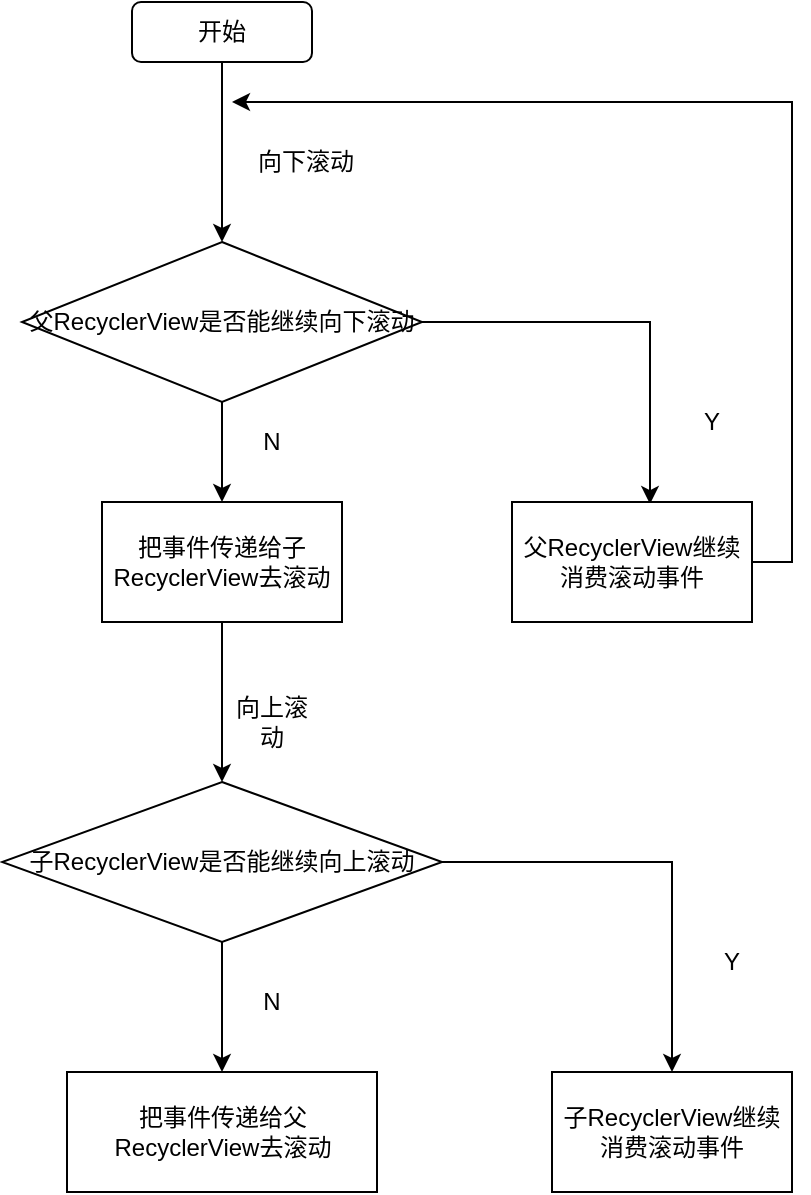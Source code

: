 <mxfile version="14.7.3" type="github"><diagram id="C5RBs43oDa-KdzZeNtuy" name="Page-1"><mxGraphModel dx="2062" dy="1098" grid="1" gridSize="10" guides="1" tooltips="1" connect="1" arrows="1" fold="1" page="1" pageScale="1" pageWidth="827" pageHeight="1169" math="0" shadow="0"><root><mxCell id="WIyWlLk6GJQsqaUBKTNV-0"/><mxCell id="WIyWlLk6GJQsqaUBKTNV-1" parent="WIyWlLk6GJQsqaUBKTNV-0"/><mxCell id="srWZY0xSm2YIbhCBLBp1-4" style="edgeStyle=orthogonalEdgeStyle;rounded=0;orthogonalLoop=1;jettySize=auto;html=1;" edge="1" parent="WIyWlLk6GJQsqaUBKTNV-1" source="srWZY0xSm2YIbhCBLBp1-1" target="srWZY0xSm2YIbhCBLBp1-2"><mxGeometry relative="1" as="geometry"/></mxCell><mxCell id="srWZY0xSm2YIbhCBLBp1-1" value="开始" style="rounded=1;whiteSpace=wrap;html=1;" vertex="1" parent="WIyWlLk6GJQsqaUBKTNV-1"><mxGeometry x="340" y="50" width="90" height="30" as="geometry"/></mxCell><mxCell id="srWZY0xSm2YIbhCBLBp1-7" value="" style="edgeStyle=orthogonalEdgeStyle;rounded=0;orthogonalLoop=1;jettySize=auto;html=1;" edge="1" parent="WIyWlLk6GJQsqaUBKTNV-1" source="srWZY0xSm2YIbhCBLBp1-2" target="srWZY0xSm2YIbhCBLBp1-6"><mxGeometry relative="1" as="geometry"/></mxCell><mxCell id="srWZY0xSm2YIbhCBLBp1-9" style="edgeStyle=orthogonalEdgeStyle;rounded=0;orthogonalLoop=1;jettySize=auto;html=1;entryX=0.575;entryY=0.017;entryDx=0;entryDy=0;entryPerimeter=0;" edge="1" parent="WIyWlLk6GJQsqaUBKTNV-1" source="srWZY0xSm2YIbhCBLBp1-2" target="srWZY0xSm2YIbhCBLBp1-8"><mxGeometry relative="1" as="geometry"/></mxCell><mxCell id="srWZY0xSm2YIbhCBLBp1-2" value="父RecyclerView是否能继续向下滚动" style="rhombus;whiteSpace=wrap;html=1;" vertex="1" parent="WIyWlLk6GJQsqaUBKTNV-1"><mxGeometry x="285" y="170" width="200" height="80" as="geometry"/></mxCell><mxCell id="srWZY0xSm2YIbhCBLBp1-5" value="向下滚动" style="text;html=1;strokeColor=none;fillColor=none;align=center;verticalAlign=middle;whiteSpace=wrap;rounded=0;" vertex="1" parent="WIyWlLk6GJQsqaUBKTNV-1"><mxGeometry x="394" y="120" width="66" height="20" as="geometry"/></mxCell><mxCell id="srWZY0xSm2YIbhCBLBp1-15" style="edgeStyle=orthogonalEdgeStyle;rounded=0;orthogonalLoop=1;jettySize=auto;html=1;" edge="1" parent="WIyWlLk6GJQsqaUBKTNV-1" source="srWZY0xSm2YIbhCBLBp1-6" target="srWZY0xSm2YIbhCBLBp1-13"><mxGeometry relative="1" as="geometry"/></mxCell><mxCell id="srWZY0xSm2YIbhCBLBp1-6" value="把事件传递给子RecyclerView去滚动" style="rounded=0;whiteSpace=wrap;html=1;" vertex="1" parent="WIyWlLk6GJQsqaUBKTNV-1"><mxGeometry x="325" y="300" width="120" height="60" as="geometry"/></mxCell><mxCell id="srWZY0xSm2YIbhCBLBp1-14" style="edgeStyle=orthogonalEdgeStyle;rounded=0;orthogonalLoop=1;jettySize=auto;html=1;exitX=1;exitY=0.5;exitDx=0;exitDy=0;" edge="1" parent="WIyWlLk6GJQsqaUBKTNV-1" source="srWZY0xSm2YIbhCBLBp1-8"><mxGeometry relative="1" as="geometry"><mxPoint x="390" y="100" as="targetPoint"/><Array as="points"><mxPoint x="670" y="330"/><mxPoint x="670" y="100"/></Array></mxGeometry></mxCell><mxCell id="srWZY0xSm2YIbhCBLBp1-8" value="父RecyclerView继续消费滚动事件" style="rounded=0;whiteSpace=wrap;html=1;" vertex="1" parent="WIyWlLk6GJQsqaUBKTNV-1"><mxGeometry x="530" y="300" width="120" height="60" as="geometry"/></mxCell><mxCell id="srWZY0xSm2YIbhCBLBp1-10" value="N" style="text;html=1;strokeColor=none;fillColor=none;align=center;verticalAlign=middle;whiteSpace=wrap;rounded=0;" vertex="1" parent="WIyWlLk6GJQsqaUBKTNV-1"><mxGeometry x="390" y="260" width="40" height="20" as="geometry"/></mxCell><mxCell id="srWZY0xSm2YIbhCBLBp1-11" value="Y" style="text;html=1;strokeColor=none;fillColor=none;align=center;verticalAlign=middle;whiteSpace=wrap;rounded=0;" vertex="1" parent="WIyWlLk6GJQsqaUBKTNV-1"><mxGeometry x="610" y="250" width="40" height="20" as="geometry"/></mxCell><mxCell id="srWZY0xSm2YIbhCBLBp1-18" style="edgeStyle=orthogonalEdgeStyle;rounded=0;orthogonalLoop=1;jettySize=auto;html=1;" edge="1" parent="WIyWlLk6GJQsqaUBKTNV-1" source="srWZY0xSm2YIbhCBLBp1-13" target="srWZY0xSm2YIbhCBLBp1-17"><mxGeometry relative="1" as="geometry"/></mxCell><mxCell id="srWZY0xSm2YIbhCBLBp1-21" style="edgeStyle=orthogonalEdgeStyle;rounded=0;orthogonalLoop=1;jettySize=auto;html=1;" edge="1" parent="WIyWlLk6GJQsqaUBKTNV-1" source="srWZY0xSm2YIbhCBLBp1-13" target="srWZY0xSm2YIbhCBLBp1-20"><mxGeometry relative="1" as="geometry"/></mxCell><mxCell id="srWZY0xSm2YIbhCBLBp1-13" value="子RecyclerView是否能继续向上滚动" style="rhombus;whiteSpace=wrap;html=1;" vertex="1" parent="WIyWlLk6GJQsqaUBKTNV-1"><mxGeometry x="275" y="440" width="220" height="80" as="geometry"/></mxCell><mxCell id="srWZY0xSm2YIbhCBLBp1-16" value="向上滚动" style="text;html=1;strokeColor=none;fillColor=none;align=center;verticalAlign=middle;whiteSpace=wrap;rounded=0;" vertex="1" parent="WIyWlLk6GJQsqaUBKTNV-1"><mxGeometry x="390" y="400" width="40" height="20" as="geometry"/></mxCell><mxCell id="srWZY0xSm2YIbhCBLBp1-17" value="把事件传递给父RecyclerView去滚动" style="rounded=0;whiteSpace=wrap;html=1;" vertex="1" parent="WIyWlLk6GJQsqaUBKTNV-1"><mxGeometry x="307.5" y="585" width="155" height="60" as="geometry"/></mxCell><mxCell id="srWZY0xSm2YIbhCBLBp1-19" value="N" style="text;html=1;strokeColor=none;fillColor=none;align=center;verticalAlign=middle;whiteSpace=wrap;rounded=0;" vertex="1" parent="WIyWlLk6GJQsqaUBKTNV-1"><mxGeometry x="390" y="540" width="40" height="20" as="geometry"/></mxCell><mxCell id="srWZY0xSm2YIbhCBLBp1-20" value="子RecyclerView继续消费滚动事件" style="rounded=0;whiteSpace=wrap;html=1;" vertex="1" parent="WIyWlLk6GJQsqaUBKTNV-1"><mxGeometry x="550" y="585" width="120" height="60" as="geometry"/></mxCell><mxCell id="srWZY0xSm2YIbhCBLBp1-22" value="Y" style="text;html=1;strokeColor=none;fillColor=none;align=center;verticalAlign=middle;whiteSpace=wrap;rounded=0;" vertex="1" parent="WIyWlLk6GJQsqaUBKTNV-1"><mxGeometry x="620" y="520" width="40" height="20" as="geometry"/></mxCell></root></mxGraphModel></diagram></mxfile>
